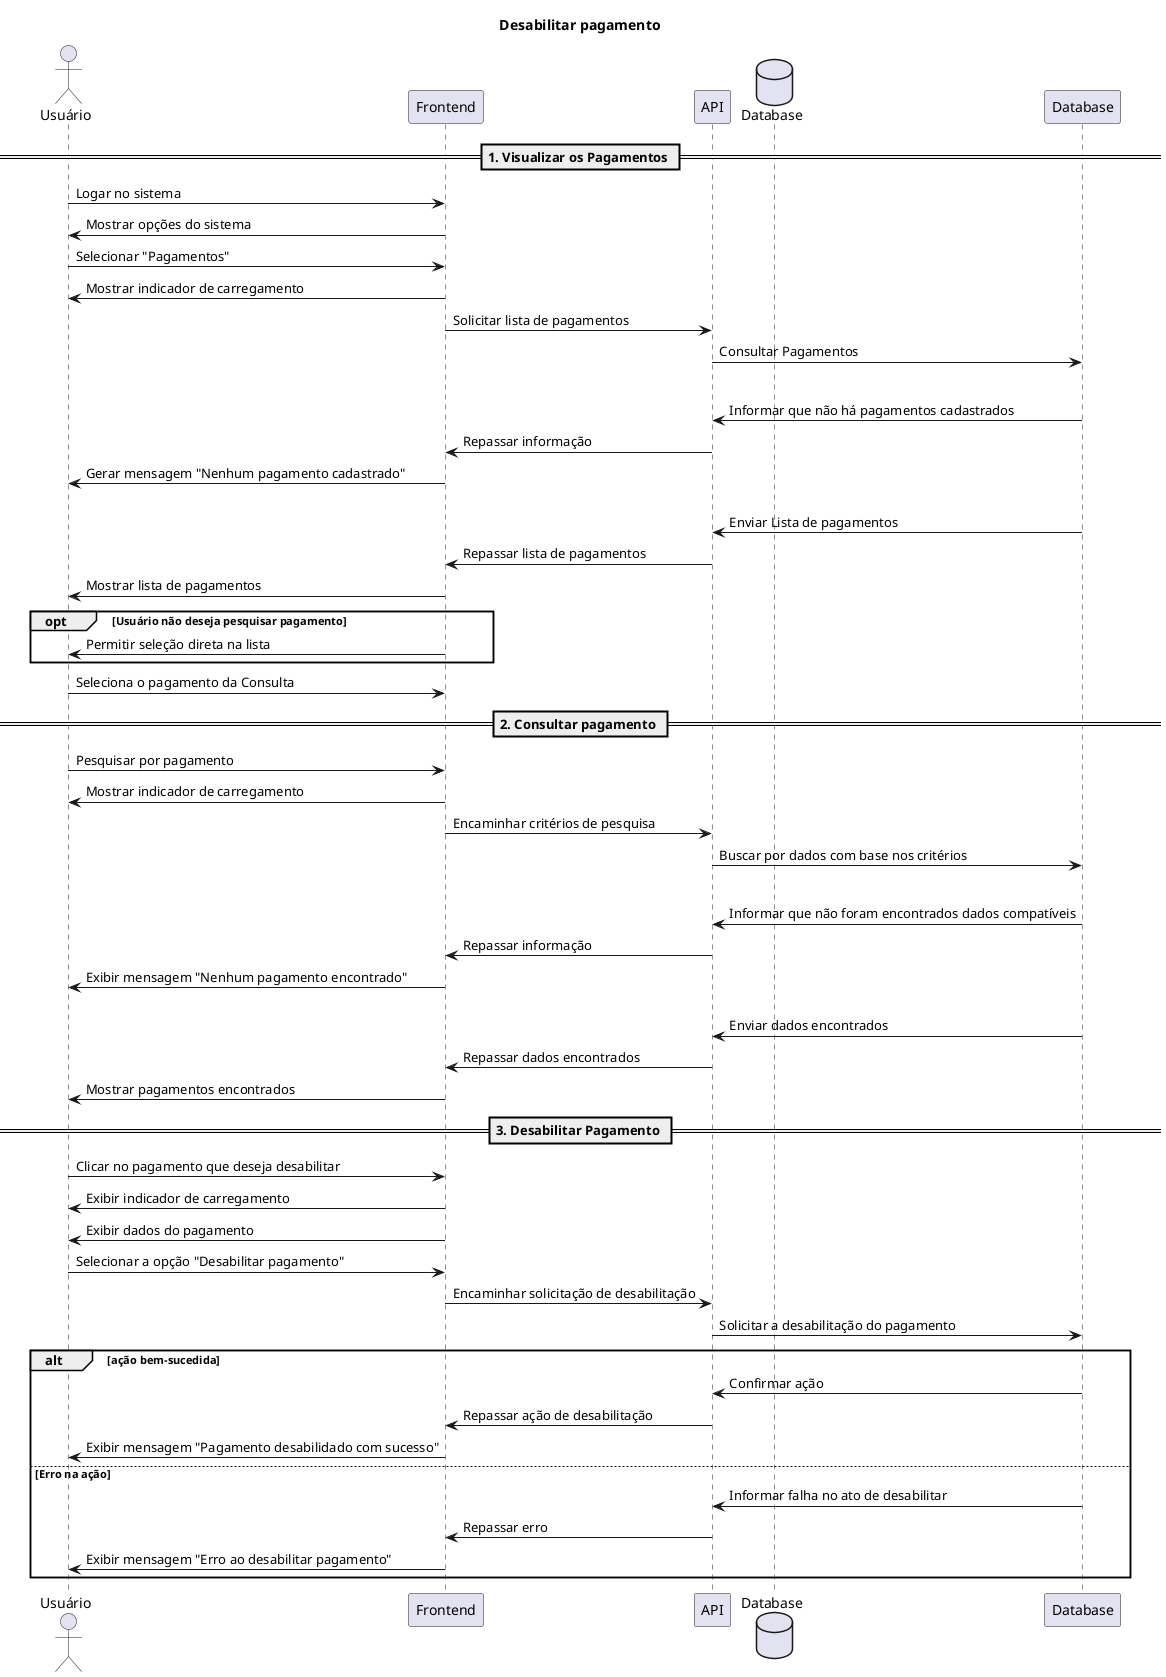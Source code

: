 @startuml "Desabilitar Pagamento do Fiado"
title "Desabilitar pagamento"

actor Usuário as "Usuário" 
participant Frontend as "Frontend"
participant API as "API"
database DB as "Database"

== 1. Visualizar os Pagamentos ==
Usuário -> Frontend : Logar no sistema
Frontend -> Usuário : Mostrar opções do sistema
Usuário -> Frontend : Selecionar "Pagamentos"
Frontend -> Usuário : Mostrar indicador de carregamento
Frontend -> API : Solicitar lista de pagamentos
API -> Database : Consultar Pagamentos
alt Nenhum pagamento cadastrado
Database -> API : Informar que não há pagamentos cadastrados 
API -> Frontend : Repassar informação
Frontend -> Usuário : Gerar mensagem "Nenhum pagamento cadastrado"
else Há pagamentos cadastrados
Database -> API : Enviar Lista de pagamentos
API -> Frontend : Repassar lista de pagamentos
Frontend -> Usuário : Mostrar lista de pagamentos
opt Usuário não deseja pesquisar pagamento
    Frontend -> Usuário : Permitir seleção direta na lista
end

Usuário -> Frontend : Seleciona o pagamento da Consulta

== 2. Consultar pagamento ==
Usuário -> Frontend : Pesquisar por pagamento 
Frontend -> Usuário : Mostrar indicador de carregamento
Frontend -> API : Encaminhar critérios de pesquisa
API -> Database : Buscar por dados com base nos critérios
alt Dados não encontrados
Database -> API : Informar que não foram encontrados dados compatíveis 
API -> Frontend : Repassar informação
Frontend -> Usuário : Exibir mensagem "Nenhum pagamento encontrado"
else Dados encontrados
Database -> API : Enviar dados encontrados 
API -> Frontend : Repassar dados encontrados
Frontend -> Usuário : Mostrar pagamentos encontrados

== 3. Desabilitar Pagamento ==
Usuário -> Frontend : Clicar no pagamento que deseja desabilitar
Frontend -> Usuário : Exibir indicador de carregamento
Frontend -> Usuário : Exibir dados do pagamento
Usuário -> Frontend : Selecionar a opção "Desabilitar pagamento"
Frontend -> API : Encaminhar solicitação de desabilitação
API -> Database : Solicitar a desabilitação do pagamento
alt ação bem-sucedida
    Database -> API : Confirmar ação
    API -> Frontend : Repassar ação de desabilitação
    Frontend -> Usuário : Exibir mensagem "Pagamento desabilidado com sucesso"
else Erro na ação
    Database -> API : Informar falha no ato de desabilitar
    API -> Frontend : Repassar erro
    Frontend -> Usuário : Exibir mensagem "Erro ao desabilitar pagamento"
end

